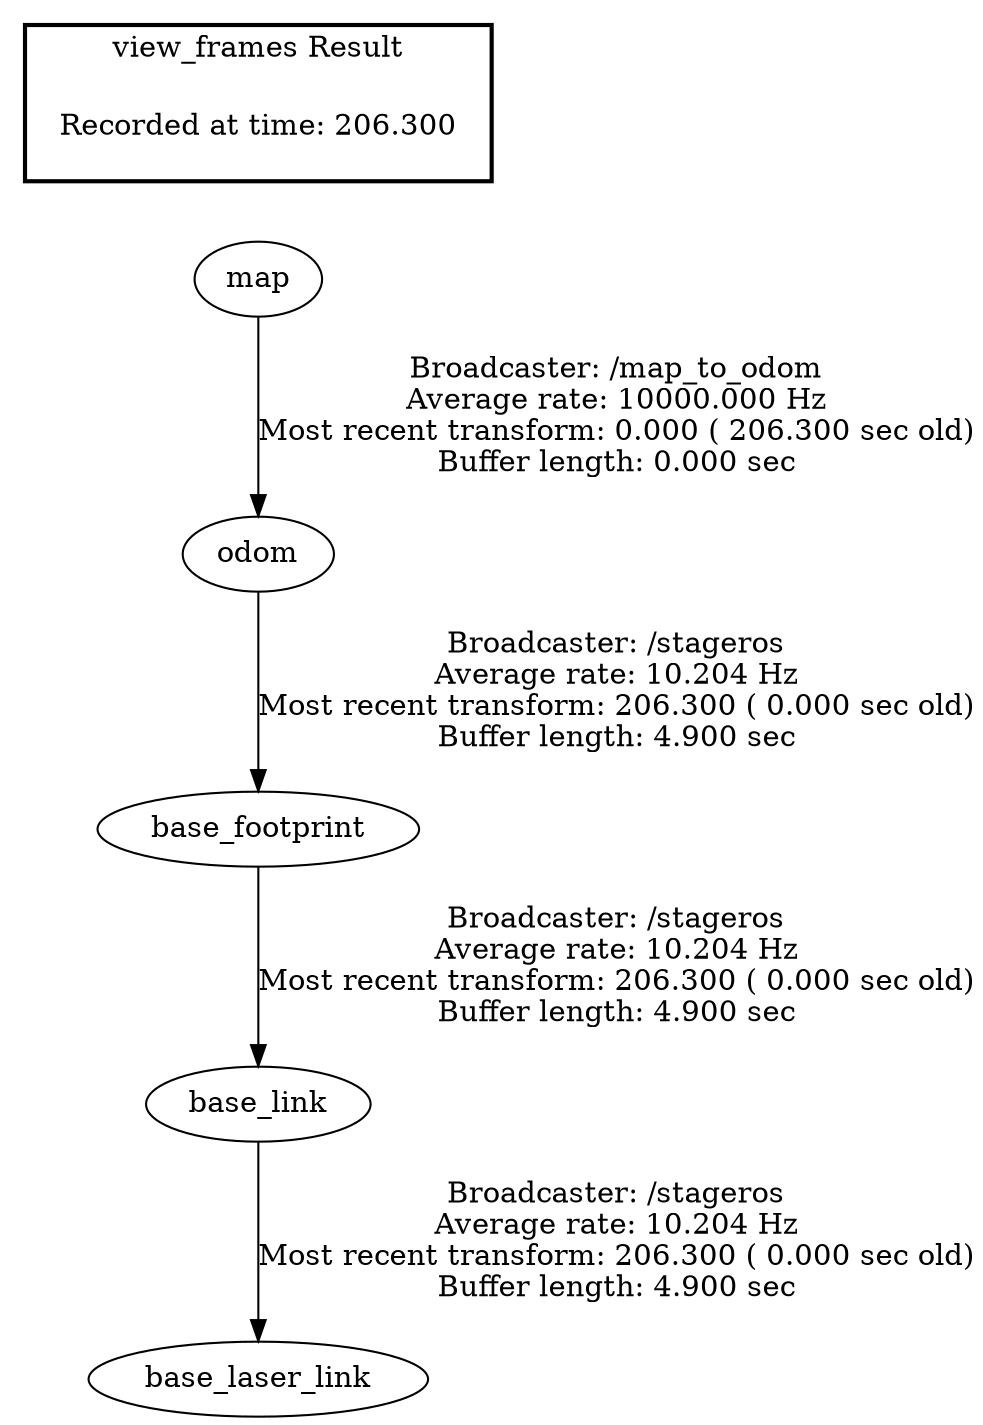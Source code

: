 digraph G {
"map" -> "odom"[label="Broadcaster: /map_to_odom\nAverage rate: 10000.000 Hz\nMost recent transform: 0.000 ( 206.300 sec old)\nBuffer length: 0.000 sec\n"];
"base_link" -> "base_laser_link"[label="Broadcaster: /stageros\nAverage rate: 10.204 Hz\nMost recent transform: 206.300 ( 0.000 sec old)\nBuffer length: 4.900 sec\n"];
"base_footprint" -> "base_link"[label="Broadcaster: /stageros\nAverage rate: 10.204 Hz\nMost recent transform: 206.300 ( 0.000 sec old)\nBuffer length: 4.900 sec\n"];
"odom" -> "base_footprint"[label="Broadcaster: /stageros\nAverage rate: 10.204 Hz\nMost recent transform: 206.300 ( 0.000 sec old)\nBuffer length: 4.900 sec\n"];
edge [style=invis];
 subgraph cluster_legend { style=bold; color=black; label ="view_frames Result";
"Recorded at time: 206.300"[ shape=plaintext ] ;
 }->"map";
}
